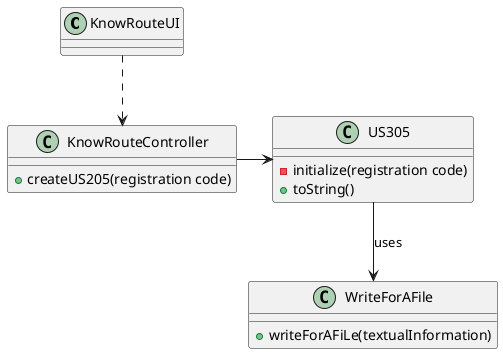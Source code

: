@startuml
'https://plantuml.com/class-diagram

class KnowRouteUI{
}

class KnowRouteController{
+ createUS205(registration code)
}


class US305 {
- initialize(registration code)
+ toString()

}

class WriteForAFile{
+ writeForAFiLe(textualInformation)

}


KnowRouteUI ..> KnowRouteController
KnowRouteController -> US305
US305 --> WriteForAFile : uses

@enduml